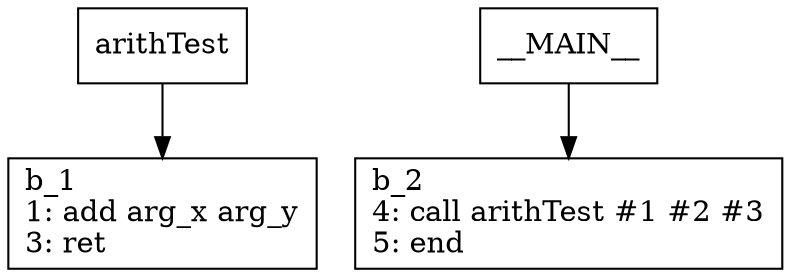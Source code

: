 digraph Computation {
node [shape=box];
arithTest -> b_1;
b_1 [label="b_1\l1: add arg_x arg_y\l3: ret \l"]
__MAIN__ -> b_2;
b_2 [label="b_2\l4: call arithTest #1 #2 #3\l5: end\l"]
}
